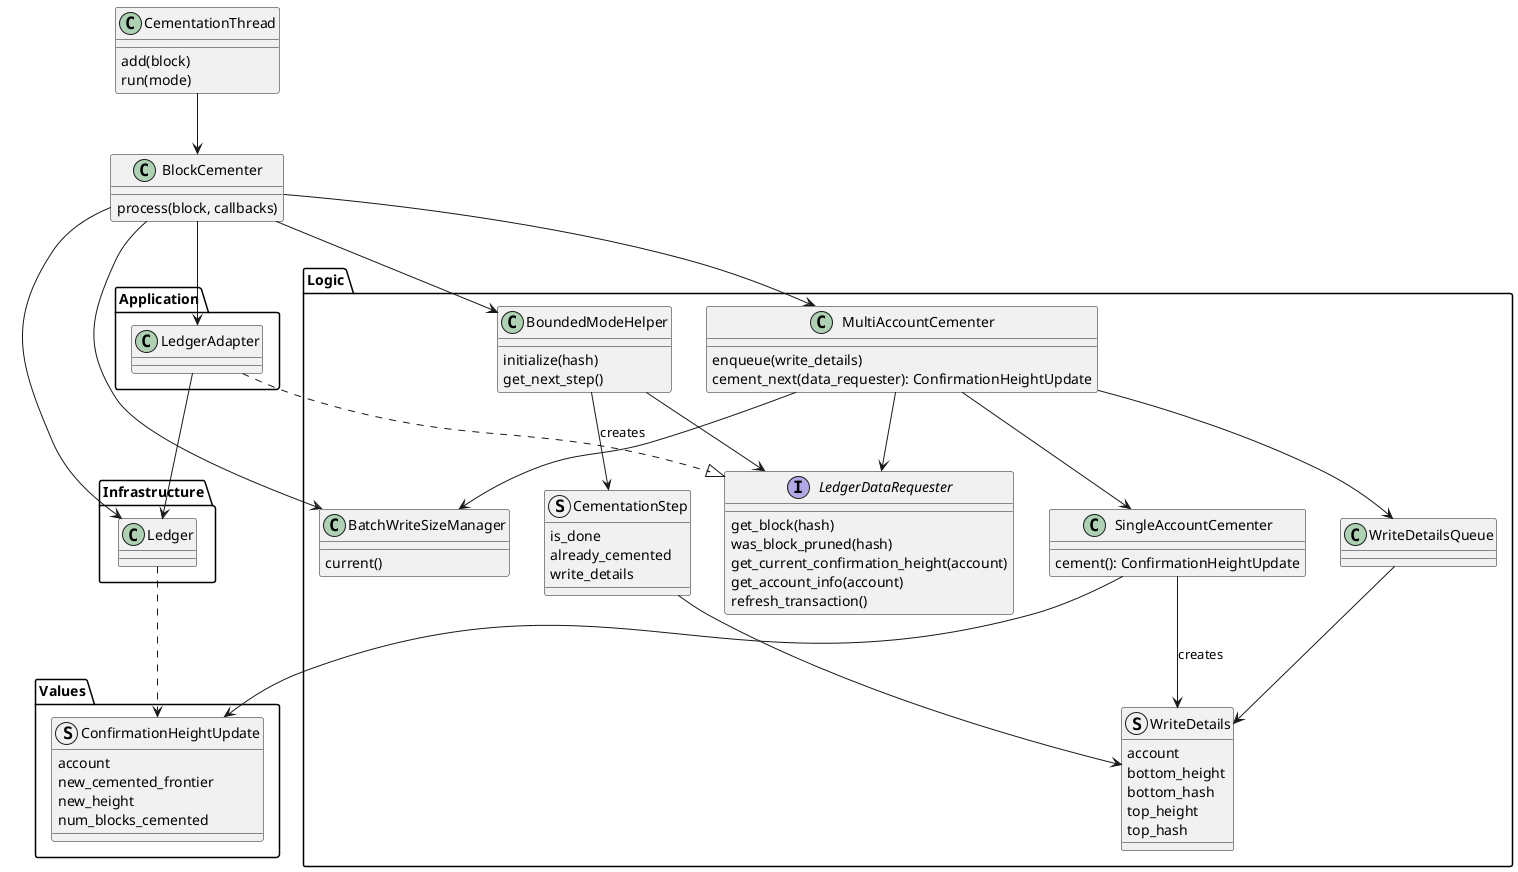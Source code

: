 @startuml "Confirmation Height"
class BlockCementer{
    process(block, callbacks)
}

class CementationThread{
    add(block)
    run(mode)
}

package "Infrastructure" {
    class Ledger
}

package "Logic"{
    struct WriteDetails{
        account
        bottom_height
        bottom_hash
        top_height
        top_hash
    }
    class WriteDetailsQueue

    class SingleAccountCementer {
        cement(): ConfirmationHeightUpdate
    }
    class MultiAccountCementer {
        enqueue(write_details)
        cement_next(data_requester): ConfirmationHeightUpdate
    }
    class BatchWriteSizeManager {
        current()
    }

    interface LedgerDataRequester{
        get_block(hash)
        was_block_pruned(hash)
        get_current_confirmation_height(account)
        get_account_info(account)
        refresh_transaction()
    }

    struct CementationStep{
        is_done
        already_cemented
        write_details
    }

    class BoundedModeHelper{
        initialize(hash)
        get_next_step()
    }

}

package "Values"{
    struct ConfirmationHeightUpdate{
        account
        new_cemented_frontier
        new_height
        num_blocks_cemented
    }
}

package "Application"{
    class LedgerAdapter
}

Ledger ..> ConfirmationHeightUpdate

BlockCementer --> Ledger
BlockCementer --> MultiAccountCementer
BlockCementer --> BatchWriteSizeManager
BlockCementer --> LedgerAdapter
BlockCementer --> BoundedModeHelper

BoundedModeHelper --> CementationStep: creates
BoundedModeHelper --> LedgerDataRequester

CementationStep --> WriteDetails

MultiAccountCementer --> SingleAccountCementer
MultiAccountCementer --> BatchWriteSizeManager
MultiAccountCementer --> WriteDetailsQueue
MultiAccountCementer --> LedgerDataRequester

SingleAccountCementer --> ConfirmationHeightUpdate
SingleAccountCementer --> WriteDetails: creates

WriteDetailsQueue --> WriteDetails

CementationThread --> BlockCementer

LedgerAdapter ..|> LedgerDataRequester
LedgerAdapter --> Ledger

@enduml
